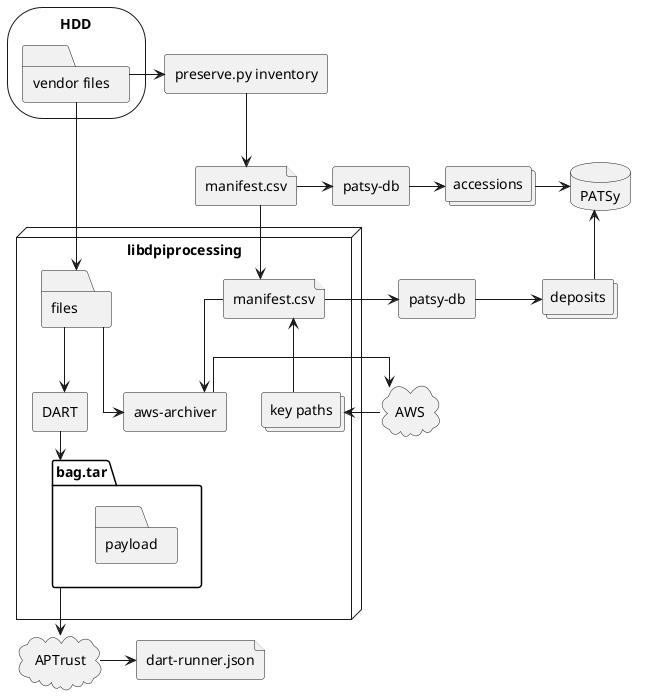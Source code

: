 @startuml
skinparam linetype ortho

storage HDD {
    folder vendorfiles as "vendor files"
}
rectangle inventory as "preserve.py inventory"
file inventory.csv as "manifest.csv"
collections accessions
collections deposits
rectangle patsydb as "patsy-db"
rectangle patsydbdeposit as "patsy-db"
database PATSy
node libdpiprocessing {
    folder files
    file manifest.csv
    rectangle awsarchiver as "aws-archiver"
    rectangle DART
    collections keypaths as "key paths"
    package bag.tar {
        folder payload
    }
}
file dartrunner as "dart-runner.json"
cloud AWS
cloud APTrust

inventory.csv --> manifest.csv
vendorfiles --> files

vendorfiles -> inventory
inventory --> inventory.csv
inventory.csv -> patsydb
patsydb -> accessions
accessions -> PATSy

files --> awsarchiver
manifest.csv --> awsarchiver
awsarchiver -> AWS
AWS -> keypaths
manifest.csv <-- keypaths
manifest.csv -> patsydbdeposit
patsydbdeposit -> deposits
PATSy <-- deposits

files --> DART
DART --> bag.tar
bag.tar --> APTrust
APTrust -> dartrunner
@enduml
